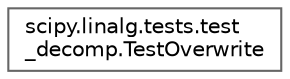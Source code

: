 digraph "Graphical Class Hierarchy"
{
 // LATEX_PDF_SIZE
  bgcolor="transparent";
  edge [fontname=Helvetica,fontsize=10,labelfontname=Helvetica,labelfontsize=10];
  node [fontname=Helvetica,fontsize=10,shape=box,height=0.2,width=0.4];
  rankdir="LR";
  Node0 [id="Node000000",label="scipy.linalg.tests.test\l_decomp.TestOverwrite",height=0.2,width=0.4,color="grey40", fillcolor="white", style="filled",URL="$d7/d34/classscipy_1_1linalg_1_1tests_1_1test__decomp_1_1TestOverwrite.html",tooltip=" "];
}
